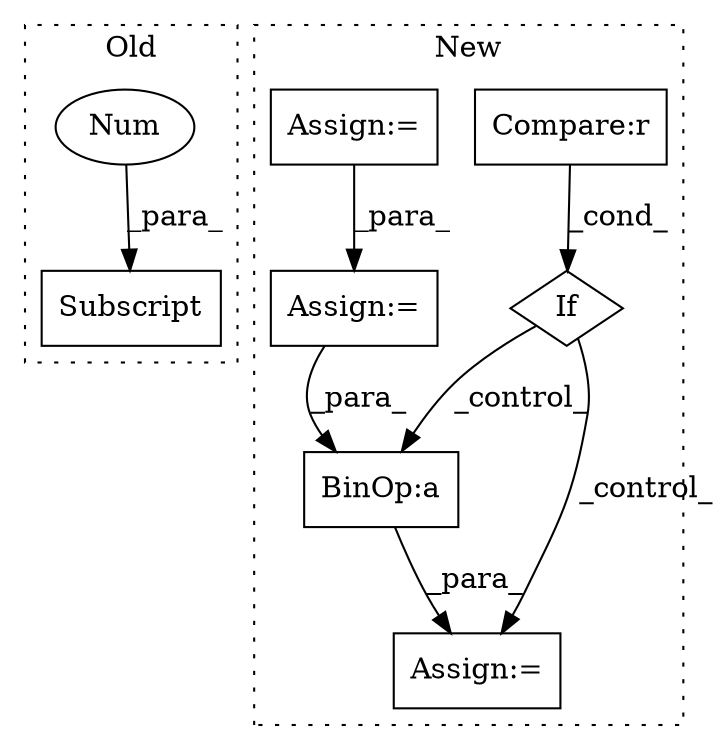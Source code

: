 digraph G {
subgraph cluster0 {
1 [label="Subscript" a="63" s="3861,0" l="4,0" shape="box"];
5 [label="Num" a="76" s="3863" l="1" shape="ellipse"];
label = "Old";
style="dotted";
}
subgraph cluster1 {
2 [label="If" a="96" s="4069,4079" l="3,22" shape="diamond"];
3 [label="Assign:=" a="68" s="4111" l="3" shape="box"];
4 [label="Compare:r" a="40" s="4072" l="7" shape="box"];
6 [label="BinOp:a" a="82" s="4125" l="3" shape="box"];
7 [label="Assign:=" a="68" s="3859" l="3" shape="box"];
8 [label="Assign:=" a="68" s="3787" l="3" shape="box"];
label = "New";
style="dotted";
}
2 -> 3 [label="_control_"];
2 -> 6 [label="_control_"];
4 -> 2 [label="_cond_"];
5 -> 1 [label="_para_"];
6 -> 3 [label="_para_"];
7 -> 6 [label="_para_"];
8 -> 7 [label="_para_"];
}